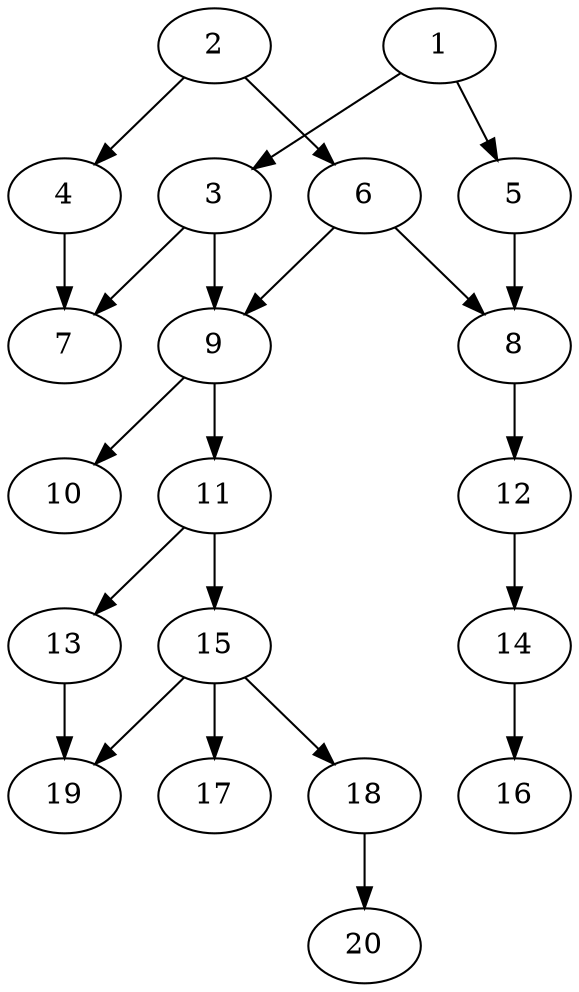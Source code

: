 // DAG automatically generated by daggen at Sat Jul 27 15:34:46 2019
// ./daggen --dot -n 20 --ccr 0.4 --fat 0.4 --regular 0.5 --density 0.4 --mindata 5242880 --maxdata 52428800 
digraph G {
  1 [size="30996480", alpha="0.05", expect_size="12398592"] 
  1 -> 3 [size ="12398592"]
  1 -> 5 [size ="12398592"]
  2 [size="19517440", alpha="0.10", expect_size="7806976"] 
  2 -> 4 [size ="7806976"]
  2 -> 6 [size ="7806976"]
  3 [size="107074560", alpha="0.11", expect_size="42829824"] 
  3 -> 7 [size ="42829824"]
  3 -> 9 [size ="42829824"]
  4 [size="58255360", alpha="0.20", expect_size="23302144"] 
  4 -> 7 [size ="23302144"]
  5 [size="84344320", alpha="0.09", expect_size="33737728"] 
  5 -> 8 [size ="33737728"]
  6 [size="14602240", alpha="0.02", expect_size="5840896"] 
  6 -> 8 [size ="5840896"]
  6 -> 9 [size ="5840896"]
  7 [size="104890880", alpha="0.16", expect_size="41956352"] 
  8 [size="35386880", alpha="0.16", expect_size="14154752"] 
  8 -> 12 [size ="14154752"]
  9 [size="93626880", alpha="0.11", expect_size="37450752"] 
  9 -> 10 [size ="37450752"]
  9 -> 11 [size ="37450752"]
  10 [size="69281280", alpha="0.08", expect_size="27712512"] 
  11 [size="30305280", alpha="0.17", expect_size="12122112"] 
  11 -> 13 [size ="12122112"]
  11 -> 15 [size ="12122112"]
  12 [size="57047040", alpha="0.00", expect_size="22818816"] 
  12 -> 14 [size ="22818816"]
  13 [size="115486720", alpha="0.14", expect_size="46194688"] 
  13 -> 19 [size ="46194688"]
  14 [size="62246400", alpha="0.08", expect_size="24898560"] 
  14 -> 16 [size ="24898560"]
  15 [size="60774400", alpha="0.04", expect_size="24309760"] 
  15 -> 17 [size ="24309760"]
  15 -> 18 [size ="24309760"]
  15 -> 19 [size ="24309760"]
  16 [size="111764480", alpha="0.15", expect_size="44705792"] 
  17 [size="121008640", alpha="0.16", expect_size="48403456"] 
  18 [size="98910720", alpha="0.08", expect_size="39564288"] 
  18 -> 20 [size ="39564288"]
  19 [size="78069760", alpha="0.18", expect_size="31227904"] 
  20 [size="27000320", alpha="0.01", expect_size="10800128"] 
}
